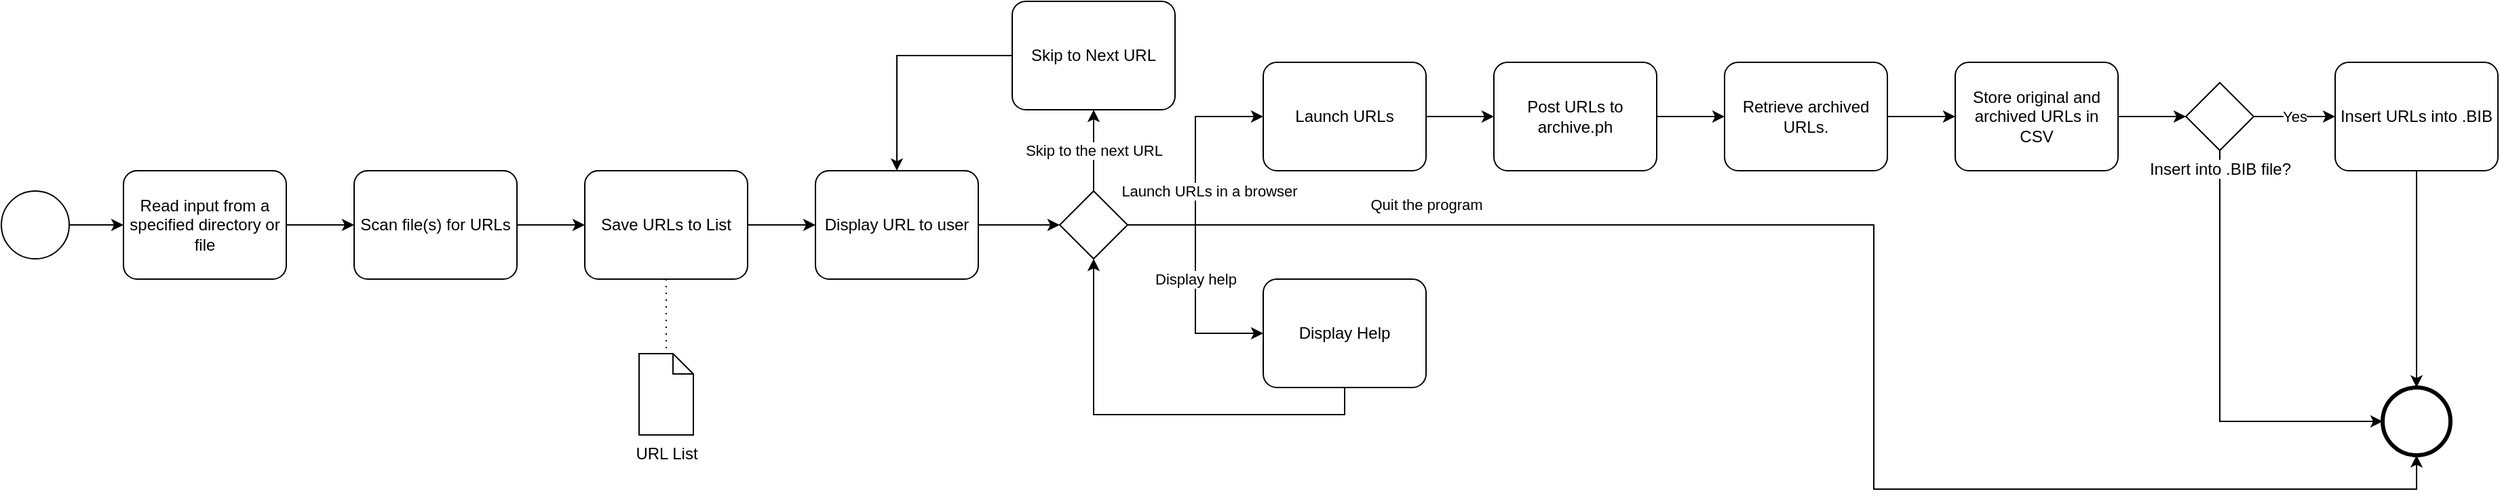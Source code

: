 <mxfile version="22.0.8" type="device" pages="2">
  <diagram name="detailed-straight" id="2a216829-ef6e-dabb-86c1-c78162f3ba2b">
    <mxGraphModel dx="2701" dy="930" grid="1" gridSize="10" guides="1" tooltips="1" connect="1" arrows="1" fold="1" page="1" pageScale="1" pageWidth="850" pageHeight="1100" background="none" math="0" shadow="0">
      <root>
        <mxCell id="0" />
        <mxCell id="1" parent="0" />
        <mxCell id="nNxF-WLNx1MhoD0k2zpD-5" value="" style="points=[[0.145,0.145,0],[0.5,0,0],[0.855,0.145,0],[1,0.5,0],[0.855,0.855,0],[0.5,1,0],[0.145,0.855,0],[0,0.5,0]];shape=mxgraph.bpmn.event;html=1;verticalLabelPosition=bottom;labelBackgroundColor=#ffffff;verticalAlign=top;align=center;perimeter=ellipsePerimeter;outlineConnect=0;aspect=fixed;outline=standard;symbol=general;" vertex="1" parent="1">
          <mxGeometry x="-160" y="280" width="50" height="50" as="geometry" />
        </mxCell>
        <mxCell id="nNxF-WLNx1MhoD0k2zpD-6" value="Read input from a specified directory or file" style="points=[[0.25,0,0],[0.5,0,0],[0.75,0,0],[1,0.25,0],[1,0.5,0],[1,0.75,0],[0.75,1,0],[0.5,1,0],[0.25,1,0],[0,0.75,0],[0,0.5,0],[0,0.25,0]];shape=mxgraph.bpmn.task;whiteSpace=wrap;rectStyle=rounded;size=10;html=1;container=1;expand=0;collapsible=0;taskMarker=abstract;" vertex="1" parent="1">
          <mxGeometry x="-70" y="265" width="120" height="80" as="geometry" />
        </mxCell>
        <mxCell id="nNxF-WLNx1MhoD0k2zpD-7" value="Scan file(s) for URLs" style="points=[[0.25,0,0],[0.5,0,0],[0.75,0,0],[1,0.25,0],[1,0.5,0],[1,0.75,0],[0.75,1,0],[0.5,1,0],[0.25,1,0],[0,0.75,0],[0,0.5,0],[0,0.25,0]];shape=mxgraph.bpmn.task;whiteSpace=wrap;rectStyle=rounded;size=10;html=1;container=1;expand=0;collapsible=0;taskMarker=abstract;" vertex="1" parent="1">
          <mxGeometry x="100" y="265" width="120" height="80" as="geometry" />
        </mxCell>
        <mxCell id="nNxF-WLNx1MhoD0k2zpD-10" value="Quit the program" style="edgeStyle=orthogonalEdgeStyle;rounded=0;orthogonalLoop=1;jettySize=auto;html=1;entryX=0.5;entryY=1;entryDx=0;entryDy=0;entryPerimeter=0;" edge="1" parent="1" source="nNxF-WLNx1MhoD0k2zpD-8" target="nNxF-WLNx1MhoD0k2zpD-16">
          <mxGeometry x="-0.624" y="15" relative="1" as="geometry">
            <mxPoint x="955" y="690" as="targetPoint" />
            <Array as="points">
              <mxPoint x="1220" y="305" />
              <mxPoint x="1220" y="500" />
              <mxPoint x="1620" y="500" />
            </Array>
            <mxPoint as="offset" />
          </mxGeometry>
        </mxCell>
        <mxCell id="nNxF-WLNx1MhoD0k2zpD-11" value="Display help" style="edgeStyle=orthogonalEdgeStyle;rounded=0;orthogonalLoop=1;jettySize=auto;html=1;exitX=1;exitY=0.5;exitDx=0;exitDy=0;exitPerimeter=0;entryX=0;entryY=0.5;entryDx=0;entryDy=0;entryPerimeter=0;" edge="1" parent="1" source="nNxF-WLNx1MhoD0k2zpD-8" target="nNxF-WLNx1MhoD0k2zpD-15">
          <mxGeometry relative="1" as="geometry">
            <mxPoint x="975" y="460" as="targetPoint" />
          </mxGeometry>
        </mxCell>
        <mxCell id="nNxF-WLNx1MhoD0k2zpD-12" value="Launch URLs in a browser" style="edgeStyle=orthogonalEdgeStyle;rounded=0;orthogonalLoop=1;jettySize=auto;html=1;exitX=1;exitY=0.5;exitDx=0;exitDy=0;exitPerimeter=0;entryX=0;entryY=0.5;entryDx=0;entryDy=0;entryPerimeter=0;" edge="1" parent="1" source="nNxF-WLNx1MhoD0k2zpD-8" target="nNxF-WLNx1MhoD0k2zpD-9">
          <mxGeometry x="-0.167" y="-10" relative="1" as="geometry">
            <mxPoint x="1005" y="100" as="targetPoint" />
            <mxPoint as="offset" />
          </mxGeometry>
        </mxCell>
        <mxCell id="nNxF-WLNx1MhoD0k2zpD-13" value="Skip to the next URL" style="edgeStyle=orthogonalEdgeStyle;rounded=0;orthogonalLoop=1;jettySize=auto;html=1;exitX=0.5;exitY=0;exitDx=0;exitDy=0;exitPerimeter=0;entryX=0.5;entryY=1;entryDx=0;entryDy=0;entryPerimeter=0;" edge="1" parent="1" source="nNxF-WLNx1MhoD0k2zpD-8" target="nNxF-WLNx1MhoD0k2zpD-14">
          <mxGeometry relative="1" as="geometry">
            <mxPoint x="975" y="230" as="targetPoint" />
          </mxGeometry>
        </mxCell>
        <mxCell id="nNxF-WLNx1MhoD0k2zpD-8" value="" style="points=[[0.25,0.25,0],[0.5,0,0],[0.75,0.25,0],[1,0.5,0],[0.75,0.75,0],[0.5,1,0],[0.25,0.75,0],[0,0.5,0]];shape=mxgraph.bpmn.gateway2;html=1;verticalLabelPosition=bottom;labelBackgroundColor=#ffffff;verticalAlign=top;align=center;perimeter=rhombusPerimeter;outlineConnect=0;outline=none;symbol=none;" vertex="1" parent="1">
          <mxGeometry x="620" y="280" width="50" height="50" as="geometry" />
        </mxCell>
        <mxCell id="nNxF-WLNx1MhoD0k2zpD-9" value="Launch URLs" style="points=[[0.25,0,0],[0.5,0,0],[0.75,0,0],[1,0.25,0],[1,0.5,0],[1,0.75,0],[0.75,1,0],[0.5,1,0],[0.25,1,0],[0,0.75,0],[0,0.5,0],[0,0.25,0]];shape=mxgraph.bpmn.task;whiteSpace=wrap;rectStyle=rounded;size=10;html=1;container=1;expand=0;collapsible=0;taskMarker=abstract;" vertex="1" parent="1">
          <mxGeometry x="770" y="185" width="120" height="80" as="geometry" />
        </mxCell>
        <mxCell id="nNxF-WLNx1MhoD0k2zpD-14" value="&lt;meta charset=&quot;utf-8&quot;&gt;Skip to Next URL" style="points=[[0.25,0,0],[0.5,0,0],[0.75,0,0],[1,0.25,0],[1,0.5,0],[1,0.75,0],[0.75,1,0],[0.5,1,0],[0.25,1,0],[0,0.75,0],[0,0.5,0],[0,0.25,0]];shape=mxgraph.bpmn.task;whiteSpace=wrap;rectStyle=rounded;size=10;html=1;container=1;expand=0;collapsible=0;taskMarker=abstract;" vertex="1" parent="1">
          <mxGeometry x="585" y="140" width="120" height="80" as="geometry" />
        </mxCell>
        <mxCell id="nNxF-WLNx1MhoD0k2zpD-15" value="&lt;meta charset=&quot;utf-8&quot;&gt;Display Help" style="points=[[0.25,0,0],[0.5,0,0],[0.75,0,0],[1,0.25,0],[1,0.5,0],[1,0.75,0],[0.75,1,0],[0.5,1,0],[0.25,1,0],[0,0.75,0],[0,0.5,0],[0,0.25,0]];shape=mxgraph.bpmn.task;whiteSpace=wrap;rectStyle=rounded;size=10;html=1;container=1;expand=0;collapsible=0;taskMarker=abstract;" vertex="1" parent="1">
          <mxGeometry x="770" y="345" width="120" height="80" as="geometry" />
        </mxCell>
        <mxCell id="nNxF-WLNx1MhoD0k2zpD-16" value="" style="points=[[0.145,0.145,0],[0.5,0,0],[0.855,0.145,0],[1,0.5,0],[0.855,0.855,0],[0.5,1,0],[0.145,0.855,0],[0,0.5,0]];shape=mxgraph.bpmn.event;html=1;verticalLabelPosition=bottom;labelBackgroundColor=#ffffff;verticalAlign=top;align=center;perimeter=ellipsePerimeter;outlineConnect=0;aspect=fixed;outline=end;symbol=terminate2;" vertex="1" parent="1">
          <mxGeometry x="1595" y="425" width="50" height="50" as="geometry" />
        </mxCell>
        <mxCell id="nNxF-WLNx1MhoD0k2zpD-17" value="&lt;meta charset=&quot;utf-8&quot;&gt;Post URLs to archive.ph" style="points=[[0.25,0,0],[0.5,0,0],[0.75,0,0],[1,0.25,0],[1,0.5,0],[1,0.75,0],[0.75,1,0],[0.5,1,0],[0.25,1,0],[0,0.75,0],[0,0.5,0],[0,0.25,0]];shape=mxgraph.bpmn.task;whiteSpace=wrap;rectStyle=rounded;size=10;html=1;container=1;expand=0;collapsible=0;taskMarker=abstract;" vertex="1" parent="1">
          <mxGeometry x="940" y="185" width="120" height="80" as="geometry" />
        </mxCell>
        <mxCell id="nNxF-WLNx1MhoD0k2zpD-18" style="edgeStyle=orthogonalEdgeStyle;rounded=0;orthogonalLoop=1;jettySize=auto;html=1;exitX=1;exitY=0.5;exitDx=0;exitDy=0;exitPerimeter=0;entryX=0;entryY=0.5;entryDx=0;entryDy=0;entryPerimeter=0;" edge="1" parent="1" source="nNxF-WLNx1MhoD0k2zpD-9" target="nNxF-WLNx1MhoD0k2zpD-17">
          <mxGeometry relative="1" as="geometry" />
        </mxCell>
        <mxCell id="nNxF-WLNx1MhoD0k2zpD-19" value="&lt;meta charset=&quot;utf-8&quot;&gt;Retrieve archived URLs." style="points=[[0.25,0,0],[0.5,0,0],[0.75,0,0],[1,0.25,0],[1,0.5,0],[1,0.75,0],[0.75,1,0],[0.5,1,0],[0.25,1,0],[0,0.75,0],[0,0.5,0],[0,0.25,0]];shape=mxgraph.bpmn.task;whiteSpace=wrap;rectStyle=rounded;size=10;html=1;container=1;expand=0;collapsible=0;taskMarker=abstract;" vertex="1" parent="1">
          <mxGeometry x="1110" y="185" width="120" height="80" as="geometry" />
        </mxCell>
        <mxCell id="nNxF-WLNx1MhoD0k2zpD-20" style="edgeStyle=orthogonalEdgeStyle;rounded=0;orthogonalLoop=1;jettySize=auto;html=1;exitX=1;exitY=0.5;exitDx=0;exitDy=0;exitPerimeter=0;entryX=0;entryY=0.5;entryDx=0;entryDy=0;entryPerimeter=0;" edge="1" parent="1" source="nNxF-WLNx1MhoD0k2zpD-17" target="nNxF-WLNx1MhoD0k2zpD-19">
          <mxGeometry relative="1" as="geometry" />
        </mxCell>
        <mxCell id="nNxF-WLNx1MhoD0k2zpD-26" style="edgeStyle=orthogonalEdgeStyle;rounded=0;orthogonalLoop=1;jettySize=auto;html=1;exitX=1;exitY=0.5;exitDx=0;exitDy=0;exitPerimeter=0;" edge="1" parent="1" source="nNxF-WLNx1MhoD0k2zpD-21" target="nNxF-WLNx1MhoD0k2zpD-23">
          <mxGeometry relative="1" as="geometry" />
        </mxCell>
        <mxCell id="nNxF-WLNx1MhoD0k2zpD-21" value="&lt;meta charset=&quot;utf-8&quot;&gt;Store original and archived URLs in CSV" style="points=[[0.25,0,0],[0.5,0,0],[0.75,0,0],[1,0.25,0],[1,0.5,0],[1,0.75,0],[0.75,1,0],[0.5,1,0],[0.25,1,0],[0,0.75,0],[0,0.5,0],[0,0.25,0]];shape=mxgraph.bpmn.task;whiteSpace=wrap;rectStyle=rounded;size=10;html=1;container=1;expand=0;collapsible=0;taskMarker=abstract;" vertex="1" parent="1">
          <mxGeometry x="1280" y="185" width="120" height="80" as="geometry" />
        </mxCell>
        <mxCell id="nNxF-WLNx1MhoD0k2zpD-22" style="edgeStyle=orthogonalEdgeStyle;rounded=0;orthogonalLoop=1;jettySize=auto;html=1;exitX=1;exitY=0.5;exitDx=0;exitDy=0;exitPerimeter=0;entryX=0;entryY=0.5;entryDx=0;entryDy=0;entryPerimeter=0;" edge="1" parent="1" source="nNxF-WLNx1MhoD0k2zpD-19" target="nNxF-WLNx1MhoD0k2zpD-21">
          <mxGeometry relative="1" as="geometry" />
        </mxCell>
        <mxCell id="nNxF-WLNx1MhoD0k2zpD-27" style="edgeStyle=orthogonalEdgeStyle;rounded=0;orthogonalLoop=1;jettySize=auto;html=1;exitX=0.5;exitY=1;exitDx=0;exitDy=0;exitPerimeter=0;entryX=0;entryY=0.5;entryDx=0;entryDy=0;entryPerimeter=0;" edge="1" parent="1" source="nNxF-WLNx1MhoD0k2zpD-23" target="nNxF-WLNx1MhoD0k2zpD-16">
          <mxGeometry relative="1" as="geometry" />
        </mxCell>
        <mxCell id="nNxF-WLNx1MhoD0k2zpD-23" value="&lt;meta charset=&quot;utf-8&quot;&gt;Insert into .BIB file?" style="points=[[0.25,0.25,0],[0.5,0,0],[0.75,0.25,0],[1,0.5,0],[0.75,0.75,0],[0.5,1,0],[0.25,0.75,0],[0,0.5,0]];shape=mxgraph.bpmn.gateway2;html=1;verticalLabelPosition=bottom;labelBackgroundColor=#ffffff;verticalAlign=top;align=center;perimeter=rhombusPerimeter;outlineConnect=0;outline=none;symbol=none;" vertex="1" parent="1">
          <mxGeometry x="1450" y="200" width="50" height="50" as="geometry" />
        </mxCell>
        <mxCell id="nNxF-WLNx1MhoD0k2zpD-24" value="&lt;meta charset=&quot;utf-8&quot;&gt;Insert URLs into .BIB" style="points=[[0.25,0,0],[0.5,0,0],[0.75,0,0],[1,0.25,0],[1,0.5,0],[1,0.75,0],[0.75,1,0],[0.5,1,0],[0.25,1,0],[0,0.75,0],[0,0.5,0],[0,0.25,0]];shape=mxgraph.bpmn.task;whiteSpace=wrap;rectStyle=rounded;size=10;html=1;container=1;expand=0;collapsible=0;taskMarker=abstract;" vertex="1" parent="1">
          <mxGeometry x="1560" y="185" width="120" height="80" as="geometry" />
        </mxCell>
        <mxCell id="nNxF-WLNx1MhoD0k2zpD-25" value="Yes" style="edgeStyle=orthogonalEdgeStyle;rounded=0;orthogonalLoop=1;jettySize=auto;html=1;exitX=1;exitY=0.5;exitDx=0;exitDy=0;exitPerimeter=0;entryX=0;entryY=0.5;entryDx=0;entryDy=0;entryPerimeter=0;" edge="1" parent="1" source="nNxF-WLNx1MhoD0k2zpD-23" target="nNxF-WLNx1MhoD0k2zpD-24">
          <mxGeometry relative="1" as="geometry" />
        </mxCell>
        <mxCell id="nNxF-WLNx1MhoD0k2zpD-28" style="edgeStyle=orthogonalEdgeStyle;rounded=0;orthogonalLoop=1;jettySize=auto;html=1;exitX=0.5;exitY=1;exitDx=0;exitDy=0;exitPerimeter=0;entryX=0.5;entryY=0;entryDx=0;entryDy=0;entryPerimeter=0;" edge="1" parent="1" source="nNxF-WLNx1MhoD0k2zpD-24" target="nNxF-WLNx1MhoD0k2zpD-16">
          <mxGeometry relative="1" as="geometry" />
        </mxCell>
        <mxCell id="nNxF-WLNx1MhoD0k2zpD-29" style="edgeStyle=orthogonalEdgeStyle;rounded=0;orthogonalLoop=1;jettySize=auto;html=1;exitX=0;exitY=0.5;exitDx=0;exitDy=0;exitPerimeter=0;entryX=0.5;entryY=0;entryDx=0;entryDy=0;entryPerimeter=0;" edge="1" parent="1" source="nNxF-WLNx1MhoD0k2zpD-14" target="nNxF-WLNx1MhoD0k2zpD-39">
          <mxGeometry relative="1" as="geometry" />
        </mxCell>
        <mxCell id="nNxF-WLNx1MhoD0k2zpD-31" style="edgeStyle=orthogonalEdgeStyle;rounded=0;orthogonalLoop=1;jettySize=auto;html=1;exitX=1;exitY=0.5;exitDx=0;exitDy=0;exitPerimeter=0;entryX=0;entryY=0.5;entryDx=0;entryDy=0;entryPerimeter=0;" edge="1" parent="1" source="nNxF-WLNx1MhoD0k2zpD-5" target="nNxF-WLNx1MhoD0k2zpD-6">
          <mxGeometry relative="1" as="geometry" />
        </mxCell>
        <mxCell id="nNxF-WLNx1MhoD0k2zpD-32" style="edgeStyle=orthogonalEdgeStyle;rounded=0;orthogonalLoop=1;jettySize=auto;html=1;exitX=1;exitY=0.5;exitDx=0;exitDy=0;exitPerimeter=0;entryX=0;entryY=0.5;entryDx=0;entryDy=0;entryPerimeter=0;" edge="1" parent="1" source="nNxF-WLNx1MhoD0k2zpD-6" target="nNxF-WLNx1MhoD0k2zpD-7">
          <mxGeometry relative="1" as="geometry" />
        </mxCell>
        <mxCell id="nNxF-WLNx1MhoD0k2zpD-33" style="edgeStyle=orthogonalEdgeStyle;rounded=0;orthogonalLoop=1;jettySize=auto;html=1;exitX=1;exitY=0.5;exitDx=0;exitDy=0;exitPerimeter=0;entryX=0;entryY=0.5;entryDx=0;entryDy=0;entryPerimeter=0;" edge="1" parent="1" source="nNxF-WLNx1MhoD0k2zpD-39" target="nNxF-WLNx1MhoD0k2zpD-8">
          <mxGeometry relative="1" as="geometry">
            <mxPoint x="665" y="490" as="sourcePoint" />
          </mxGeometry>
        </mxCell>
        <mxCell id="nNxF-WLNx1MhoD0k2zpD-35" value="&lt;meta charset=&quot;utf-8&quot;&gt;URL List" style="shape=mxgraph.bpmn.data;labelPosition=center;verticalLabelPosition=bottom;align=center;verticalAlign=top;size=15;html=1;" vertex="1" parent="1">
          <mxGeometry x="310" y="400" width="40" height="60" as="geometry" />
        </mxCell>
        <mxCell id="nNxF-WLNx1MhoD0k2zpD-37" value="" style="edgeStyle=orthogonalEdgeStyle;rounded=0;orthogonalLoop=1;jettySize=auto;html=1;exitX=1;exitY=0.5;exitDx=0;exitDy=0;exitPerimeter=0;entryX=0;entryY=0.5;entryDx=0;entryDy=0;entryPerimeter=0;" edge="1" parent="1" source="nNxF-WLNx1MhoD0k2zpD-7" target="nNxF-WLNx1MhoD0k2zpD-36">
          <mxGeometry relative="1" as="geometry">
            <mxPoint x="310" y="310" as="sourcePoint" />
            <mxPoint x="670" y="305" as="targetPoint" />
          </mxGeometry>
        </mxCell>
        <mxCell id="nNxF-WLNx1MhoD0k2zpD-36" value="&lt;meta charset=&quot;utf-8&quot;&gt;Save URLs to List" style="points=[[0.25,0,0],[0.5,0,0],[0.75,0,0],[1,0.25,0],[1,0.5,0],[1,0.75,0],[0.75,1,0],[0.5,1,0],[0.25,1,0],[0,0.75,0],[0,0.5,0],[0,0.25,0]];shape=mxgraph.bpmn.task;whiteSpace=wrap;rectStyle=rounded;size=10;html=1;container=1;expand=0;collapsible=0;taskMarker=abstract;" vertex="1" parent="1">
          <mxGeometry x="270" y="265" width="120" height="80" as="geometry" />
        </mxCell>
        <mxCell id="nNxF-WLNx1MhoD0k2zpD-38" value="" style="edgeStyle=elbowEdgeStyle;fontSize=12;html=1;endFill=0;startFill=0;endSize=6;startSize=6;dashed=1;dashPattern=1 4;endArrow=none;startArrow=none;rounded=0;exitX=0.5;exitY=1;exitDx=0;exitDy=0;exitPerimeter=0;" edge="1" parent="1" source="nNxF-WLNx1MhoD0k2zpD-36" target="nNxF-WLNx1MhoD0k2zpD-35">
          <mxGeometry width="160" relative="1" as="geometry">
            <mxPoint x="370" y="440" as="sourcePoint" />
            <mxPoint x="530" y="440" as="targetPoint" />
          </mxGeometry>
        </mxCell>
        <mxCell id="nNxF-WLNx1MhoD0k2zpD-40" value="" style="edgeStyle=orthogonalEdgeStyle;rounded=0;orthogonalLoop=1;jettySize=auto;html=1;exitX=1;exitY=0.5;exitDx=0;exitDy=0;exitPerimeter=0;entryX=0;entryY=0.5;entryDx=0;entryDy=0;entryPerimeter=0;" edge="1" parent="1" source="nNxF-WLNx1MhoD0k2zpD-36" target="nNxF-WLNx1MhoD0k2zpD-39">
          <mxGeometry relative="1" as="geometry">
            <mxPoint x="390" y="305" as="sourcePoint" />
            <mxPoint x="450" y="305" as="targetPoint" />
          </mxGeometry>
        </mxCell>
        <mxCell id="nNxF-WLNx1MhoD0k2zpD-39" value="Display URL to user" style="points=[[0.25,0,0],[0.5,0,0],[0.75,0,0],[1,0.25,0],[1,0.5,0],[1,0.75,0],[0.75,1,0],[0.5,1,0],[0.25,1,0],[0,0.75,0],[0,0.5,0],[0,0.25,0]];shape=mxgraph.bpmn.task;whiteSpace=wrap;rectStyle=rounded;size=10;html=1;container=1;expand=0;collapsible=0;taskMarker=abstract;" vertex="1" parent="1">
          <mxGeometry x="440" y="265" width="120" height="80" as="geometry" />
        </mxCell>
        <mxCell id="nNxF-WLNx1MhoD0k2zpD-42" style="edgeStyle=orthogonalEdgeStyle;rounded=0;orthogonalLoop=1;jettySize=auto;html=1;exitX=0.5;exitY=1;exitDx=0;exitDy=0;exitPerimeter=0;entryX=0.5;entryY=1;entryDx=0;entryDy=0;entryPerimeter=0;" edge="1" parent="1" source="nNxF-WLNx1MhoD0k2zpD-15" target="nNxF-WLNx1MhoD0k2zpD-8">
          <mxGeometry relative="1" as="geometry" />
        </mxCell>
      </root>
    </mxGraphModel>
  </diagram>
  <diagram id="GmtVHoaesf2c8vPWMz9b" name="detailed_curved">
    <mxGraphModel dx="1857" dy="1128" grid="1" gridSize="10" guides="1" tooltips="1" connect="1" arrows="1" fold="1" page="1" pageScale="1" pageWidth="827" pageHeight="1169" math="0" shadow="0">
      <root>
        <mxCell id="0" />
        <mxCell id="1" parent="0" />
        <mxCell id="5TtPifL324ht-J7ssvI7-1" value="" style="points=[[0.145,0.145,0],[0.5,0,0],[0.855,0.145,0],[1,0.5,0],[0.855,0.855,0],[0.5,1,0],[0.145,0.855,0],[0,0.5,0]];shape=mxgraph.bpmn.event;html=1;verticalLabelPosition=bottom;labelBackgroundColor=#ffffff;verticalAlign=top;align=center;perimeter=ellipsePerimeter;outlineConnect=0;aspect=fixed;outline=standard;symbol=general;" vertex="1" parent="1">
          <mxGeometry x="-160" y="280" width="50" height="50" as="geometry" />
        </mxCell>
        <mxCell id="5TtPifL324ht-J7ssvI7-2" value="Read input from a specified directory or file" style="points=[[0.25,0,0],[0.5,0,0],[0.75,0,0],[1,0.25,0],[1,0.5,0],[1,0.75,0],[0.75,1,0],[0.5,1,0],[0.25,1,0],[0,0.75,0],[0,0.5,0],[0,0.25,0]];shape=mxgraph.bpmn.task;whiteSpace=wrap;rectStyle=rounded;size=10;html=1;container=1;expand=0;collapsible=0;taskMarker=abstract;" vertex="1" parent="1">
          <mxGeometry x="-70" y="265" width="120" height="80" as="geometry" />
        </mxCell>
        <mxCell id="5TtPifL324ht-J7ssvI7-3" value="Scan file(s) for URLs" style="points=[[0.25,0,0],[0.5,0,0],[0.75,0,0],[1,0.25,0],[1,0.5,0],[1,0.75,0],[0.75,1,0],[0.5,1,0],[0.25,1,0],[0,0.75,0],[0,0.5,0],[0,0.25,0]];shape=mxgraph.bpmn.task;whiteSpace=wrap;rectStyle=rounded;size=10;html=1;container=1;expand=0;collapsible=0;taskMarker=abstract;" vertex="1" parent="1">
          <mxGeometry x="-70" y="400" width="120" height="80" as="geometry" />
        </mxCell>
        <mxCell id="5TtPifL324ht-J7ssvI7-4" value="Quit the program" style="edgeStyle=orthogonalEdgeStyle;rounded=0;orthogonalLoop=1;jettySize=auto;html=1;entryX=0.5;entryY=1;entryDx=0;entryDy=0;entryPerimeter=0;exitX=0.75;exitY=0.75;exitDx=0;exitDy=0;exitPerimeter=0;" edge="1" parent="1" source="5TtPifL324ht-J7ssvI7-8" target="5TtPifL324ht-J7ssvI7-12">
          <mxGeometry x="-0.535" y="10" relative="1" as="geometry">
            <mxPoint x="955" y="690" as="targetPoint" />
            <Array as="points">
              <mxPoint x="367" y="380" />
              <mxPoint x="1140" y="380" />
            </Array>
            <mxPoint as="offset" />
          </mxGeometry>
        </mxCell>
        <mxCell id="5TtPifL324ht-J7ssvI7-5" value="Display help" style="edgeStyle=orthogonalEdgeStyle;rounded=0;orthogonalLoop=1;jettySize=auto;html=1;exitX=1;exitY=0.5;exitDx=0;exitDy=0;exitPerimeter=0;entryX=1;entryY=0.5;entryDx=0;entryDy=0;entryPerimeter=0;" edge="1" parent="1" source="5TtPifL324ht-J7ssvI7-8" target="5TtPifL324ht-J7ssvI7-11">
          <mxGeometry x="-0.238" relative="1" as="geometry">
            <mxPoint x="975" y="460" as="targetPoint" />
            <mxPoint as="offset" />
          </mxGeometry>
        </mxCell>
        <mxCell id="5TtPifL324ht-J7ssvI7-6" value="Launch URLs in a browser" style="edgeStyle=orthogonalEdgeStyle;rounded=0;orthogonalLoop=1;jettySize=auto;html=1;exitX=1;exitY=0.5;exitDx=0;exitDy=0;exitPerimeter=0;entryX=0;entryY=0.5;entryDx=0;entryDy=0;entryPerimeter=0;" edge="1" parent="1" source="5TtPifL324ht-J7ssvI7-8" target="5TtPifL324ht-J7ssvI7-9">
          <mxGeometry x="-0.262" relative="1" as="geometry">
            <mxPoint x="1005" y="100" as="targetPoint" />
            <mxPoint y="1" as="offset" />
          </mxGeometry>
        </mxCell>
        <mxCell id="5TtPifL324ht-J7ssvI7-7" value="Skip to the next URL" style="edgeStyle=orthogonalEdgeStyle;rounded=0;orthogonalLoop=1;jettySize=auto;html=1;exitX=0.5;exitY=0;exitDx=0;exitDy=0;exitPerimeter=0;entryX=0.5;entryY=1;entryDx=0;entryDy=0;entryPerimeter=0;" edge="1" parent="1" source="5TtPifL324ht-J7ssvI7-8" target="5TtPifL324ht-J7ssvI7-10">
          <mxGeometry relative="1" as="geometry">
            <mxPoint x="975" y="230" as="targetPoint" />
          </mxGeometry>
        </mxCell>
        <mxCell id="5TtPifL324ht-J7ssvI7-8" value="" style="points=[[0.25,0.25,0],[0.5,0,0],[0.75,0.25,0],[1,0.5,0],[0.75,0.75,0],[0.5,1,0],[0.25,0.75,0],[0,0.5,0]];shape=mxgraph.bpmn.gateway2;html=1;verticalLabelPosition=bottom;labelBackgroundColor=#ffffff;verticalAlign=top;align=center;perimeter=rhombusPerimeter;outlineConnect=0;outline=none;symbol=none;" vertex="1" parent="1">
          <mxGeometry x="329" y="280" width="50" height="50" as="geometry" />
        </mxCell>
        <mxCell id="5TtPifL324ht-J7ssvI7-9" value="Launch URLs" style="points=[[0.25,0,0],[0.5,0,0],[0.75,0,0],[1,0.25,0],[1,0.5,0],[1,0.75,0],[0.75,1,0],[0.5,1,0],[0.25,1,0],[0,0.75,0],[0,0.5,0],[0,0.25,0]];shape=mxgraph.bpmn.task;whiteSpace=wrap;rectStyle=rounded;size=10;html=1;container=1;expand=0;collapsible=0;taskMarker=abstract;" vertex="1" parent="1">
          <mxGeometry x="540" y="140" width="120" height="80" as="geometry" />
        </mxCell>
        <mxCell id="5TtPifL324ht-J7ssvI7-10" value="&lt;meta charset=&quot;utf-8&quot;&gt;Skip to Next URL" style="points=[[0.25,0,0],[0.5,0,0],[0.75,0,0],[1,0.25,0],[1,0.5,0],[1,0.75,0],[0.75,1,0],[0.5,1,0],[0.25,1,0],[0,0.75,0],[0,0.5,0],[0,0.25,0]];shape=mxgraph.bpmn.task;whiteSpace=wrap;rectStyle=rounded;size=10;html=1;container=1;expand=0;collapsible=0;taskMarker=abstract;" vertex="1" parent="1">
          <mxGeometry x="294" y="140" width="120" height="80" as="geometry" />
        </mxCell>
        <mxCell id="5TtPifL324ht-J7ssvI7-11" value="&lt;meta charset=&quot;utf-8&quot;&gt;Display Help" style="points=[[0.25,0,0],[0.5,0,0],[0.75,0,0],[1,0.25,0],[1,0.5,0],[1,0.75,0],[0.75,1,0],[0.5,1,0],[0.25,1,0],[0,0.75,0],[0,0.5,0],[0,0.25,0]];shape=mxgraph.bpmn.task;whiteSpace=wrap;rectStyle=rounded;size=10;html=1;container=1;expand=0;collapsible=0;taskMarker=abstract;" vertex="1" parent="1">
          <mxGeometry x="294" y="400" width="120" height="80" as="geometry" />
        </mxCell>
        <mxCell id="5TtPifL324ht-J7ssvI7-12" value="" style="points=[[0.145,0.145,0],[0.5,0,0],[0.855,0.145,0],[1,0.5,0],[0.855,0.855,0],[0.5,1,0],[0.145,0.855,0],[0,0.5,0]];shape=mxgraph.bpmn.event;html=1;verticalLabelPosition=bottom;labelBackgroundColor=#ffffff;verticalAlign=top;align=center;perimeter=ellipsePerimeter;outlineConnect=0;aspect=fixed;outline=end;symbol=terminate2;" vertex="1" parent="1">
          <mxGeometry x="1115" y="280" width="50" height="50" as="geometry" />
        </mxCell>
        <mxCell id="5TtPifL324ht-J7ssvI7-13" value="&lt;meta charset=&quot;utf-8&quot;&gt;Post URLs to archive.ph" style="points=[[0.25,0,0],[0.5,0,0],[0.75,0,0],[1,0.25,0],[1,0.5,0],[1,0.75,0],[0.75,1,0],[0.5,1,0],[0.25,1,0],[0,0.75,0],[0,0.5,0],[0,0.25,0]];shape=mxgraph.bpmn.task;whiteSpace=wrap;rectStyle=rounded;size=10;html=1;container=1;expand=0;collapsible=0;taskMarker=abstract;" vertex="1" parent="1">
          <mxGeometry x="540" y="265" width="120" height="80" as="geometry" />
        </mxCell>
        <mxCell id="5TtPifL324ht-J7ssvI7-14" style="edgeStyle=orthogonalEdgeStyle;rounded=0;orthogonalLoop=1;jettySize=auto;html=1;" edge="1" parent="1" source="5TtPifL324ht-J7ssvI7-9" target="5TtPifL324ht-J7ssvI7-13">
          <mxGeometry relative="1" as="geometry" />
        </mxCell>
        <mxCell id="5TtPifL324ht-J7ssvI7-15" value="&lt;meta charset=&quot;utf-8&quot;&gt;Retrieve archived URLs." style="points=[[0.25,0,0],[0.5,0,0],[0.75,0,0],[1,0.25,0],[1,0.5,0],[1,0.75,0],[0.75,1,0],[0.5,1,0],[0.25,1,0],[0,0.75,0],[0,0.5,0],[0,0.25,0]];shape=mxgraph.bpmn.task;whiteSpace=wrap;rectStyle=rounded;size=10;html=1;container=1;expand=0;collapsible=0;taskMarker=abstract;" vertex="1" parent="1">
          <mxGeometry x="720" y="265" width="120" height="80" as="geometry" />
        </mxCell>
        <mxCell id="5TtPifL324ht-J7ssvI7-16" style="edgeStyle=orthogonalEdgeStyle;rounded=0;orthogonalLoop=1;jettySize=auto;html=1;exitX=1;exitY=0.5;exitDx=0;exitDy=0;exitPerimeter=0;entryX=0;entryY=0.5;entryDx=0;entryDy=0;entryPerimeter=0;" edge="1" parent="1" source="5TtPifL324ht-J7ssvI7-13" target="5TtPifL324ht-J7ssvI7-15">
          <mxGeometry relative="1" as="geometry" />
        </mxCell>
        <mxCell id="5TtPifL324ht-J7ssvI7-17" style="edgeStyle=orthogonalEdgeStyle;rounded=0;orthogonalLoop=1;jettySize=auto;html=1;exitX=1;exitY=0.5;exitDx=0;exitDy=0;exitPerimeter=0;" edge="1" parent="1" source="5TtPifL324ht-J7ssvI7-18" target="5TtPifL324ht-J7ssvI7-21">
          <mxGeometry relative="1" as="geometry" />
        </mxCell>
        <mxCell id="5TtPifL324ht-J7ssvI7-18" value="&lt;meta charset=&quot;utf-8&quot;&gt;Store original and archived URLs in CSV" style="points=[[0.25,0,0],[0.5,0,0],[0.75,0,0],[1,0.25,0],[1,0.5,0],[1,0.75,0],[0.75,1,0],[0.5,1,0],[0.25,1,0],[0,0.75,0],[0,0.5,0],[0,0.25,0]];shape=mxgraph.bpmn.task;whiteSpace=wrap;rectStyle=rounded;size=10;html=1;container=1;expand=0;collapsible=0;taskMarker=abstract;" vertex="1" parent="1">
          <mxGeometry x="720" y="140" width="120" height="80" as="geometry" />
        </mxCell>
        <mxCell id="5TtPifL324ht-J7ssvI7-19" style="edgeStyle=orthogonalEdgeStyle;rounded=0;orthogonalLoop=1;jettySize=auto;html=1;" edge="1" parent="1" source="5TtPifL324ht-J7ssvI7-15" target="5TtPifL324ht-J7ssvI7-18">
          <mxGeometry relative="1" as="geometry" />
        </mxCell>
        <mxCell id="5TtPifL324ht-J7ssvI7-20" style="edgeStyle=orthogonalEdgeStyle;rounded=0;orthogonalLoop=1;jettySize=auto;html=1;exitX=0.5;exitY=1;exitDx=0;exitDy=0;exitPerimeter=0;entryX=0;entryY=0.5;entryDx=0;entryDy=0;entryPerimeter=0;" edge="1" parent="1" source="5TtPifL324ht-J7ssvI7-21" target="5TtPifL324ht-J7ssvI7-12">
          <mxGeometry relative="1" as="geometry" />
        </mxCell>
        <mxCell id="5TtPifL324ht-J7ssvI7-21" value="&lt;meta charset=&quot;utf-8&quot;&gt;Insert into .BIB file?" style="points=[[0.25,0.25,0],[0.5,0,0],[0.75,0.25,0],[1,0.5,0],[0.75,0.75,0],[0.5,1,0],[0.25,0.75,0],[0,0.5,0]];shape=mxgraph.bpmn.gateway2;html=1;verticalLabelPosition=bottom;labelBackgroundColor=#ffffff;verticalAlign=top;align=center;perimeter=rhombusPerimeter;outlineConnect=0;outline=none;symbol=none;" vertex="1" parent="1">
          <mxGeometry x="940" y="155" width="50" height="50" as="geometry" />
        </mxCell>
        <mxCell id="5TtPifL324ht-J7ssvI7-22" value="&lt;meta charset=&quot;utf-8&quot;&gt;Insert URLs into .BIB" style="points=[[0.25,0,0],[0.5,0,0],[0.75,0,0],[1,0.25,0],[1,0.5,0],[1,0.75,0],[0.75,1,0],[0.5,1,0],[0.25,1,0],[0,0.75,0],[0,0.5,0],[0,0.25,0]];shape=mxgraph.bpmn.task;whiteSpace=wrap;rectStyle=rounded;size=10;html=1;container=1;expand=0;collapsible=0;taskMarker=abstract;" vertex="1" parent="1">
          <mxGeometry x="1080" y="140" width="120" height="80" as="geometry" />
        </mxCell>
        <mxCell id="5TtPifL324ht-J7ssvI7-23" value="Yes" style="edgeStyle=orthogonalEdgeStyle;rounded=0;orthogonalLoop=1;jettySize=auto;html=1;exitX=1;exitY=0.5;exitDx=0;exitDy=0;exitPerimeter=0;entryX=0;entryY=0.5;entryDx=0;entryDy=0;entryPerimeter=0;" edge="1" parent="1" source="5TtPifL324ht-J7ssvI7-21" target="5TtPifL324ht-J7ssvI7-22">
          <mxGeometry relative="1" as="geometry" />
        </mxCell>
        <mxCell id="5TtPifL324ht-J7ssvI7-24" style="edgeStyle=orthogonalEdgeStyle;rounded=0;orthogonalLoop=1;jettySize=auto;html=1;exitX=0.5;exitY=1;exitDx=0;exitDy=0;exitPerimeter=0;entryX=0.5;entryY=0;entryDx=0;entryDy=0;entryPerimeter=0;" edge="1" parent="1" source="5TtPifL324ht-J7ssvI7-22" target="5TtPifL324ht-J7ssvI7-12">
          <mxGeometry relative="1" as="geometry" />
        </mxCell>
        <mxCell id="5TtPifL324ht-J7ssvI7-25" style="edgeStyle=orthogonalEdgeStyle;rounded=0;orthogonalLoop=1;jettySize=auto;html=1;exitX=0;exitY=0.5;exitDx=0;exitDy=0;exitPerimeter=0;entryX=0.5;entryY=0;entryDx=0;entryDy=0;entryPerimeter=0;" edge="1" parent="1" source="5TtPifL324ht-J7ssvI7-10" target="5TtPifL324ht-J7ssvI7-34">
          <mxGeometry relative="1" as="geometry" />
        </mxCell>
        <mxCell id="5TtPifL324ht-J7ssvI7-26" style="edgeStyle=orthogonalEdgeStyle;rounded=0;orthogonalLoop=1;jettySize=auto;html=1;exitX=1;exitY=0.5;exitDx=0;exitDy=0;exitPerimeter=0;entryX=0;entryY=0.5;entryDx=0;entryDy=0;entryPerimeter=0;" edge="1" parent="1" source="5TtPifL324ht-J7ssvI7-1" target="5TtPifL324ht-J7ssvI7-2">
          <mxGeometry relative="1" as="geometry" />
        </mxCell>
        <mxCell id="5TtPifL324ht-J7ssvI7-27" style="edgeStyle=orthogonalEdgeStyle;rounded=0;orthogonalLoop=1;jettySize=auto;html=1;" edge="1" parent="1" source="5TtPifL324ht-J7ssvI7-2" target="5TtPifL324ht-J7ssvI7-3">
          <mxGeometry relative="1" as="geometry" />
        </mxCell>
        <mxCell id="5TtPifL324ht-J7ssvI7-28" style="edgeStyle=orthogonalEdgeStyle;rounded=0;orthogonalLoop=1;jettySize=auto;html=1;exitX=1;exitY=0.5;exitDx=0;exitDy=0;exitPerimeter=0;entryX=0;entryY=0.5;entryDx=0;entryDy=0;entryPerimeter=0;" edge="1" parent="1" source="5TtPifL324ht-J7ssvI7-34" target="5TtPifL324ht-J7ssvI7-8">
          <mxGeometry relative="1" as="geometry">
            <mxPoint x="665" y="490" as="sourcePoint" />
          </mxGeometry>
        </mxCell>
        <mxCell id="5TtPifL324ht-J7ssvI7-29" value="&lt;meta charset=&quot;utf-8&quot;&gt;URL List" style="shape=mxgraph.bpmn.data;labelPosition=center;verticalLabelPosition=bottom;align=center;verticalAlign=top;size=15;html=1;" vertex="1" parent="1">
          <mxGeometry x="150" y="525" width="40" height="60" as="geometry" />
        </mxCell>
        <mxCell id="5TtPifL324ht-J7ssvI7-30" value="" style="edgeStyle=orthogonalEdgeStyle;rounded=0;orthogonalLoop=1;jettySize=auto;html=1;exitX=1;exitY=0.5;exitDx=0;exitDy=0;exitPerimeter=0;entryX=0;entryY=0.5;entryDx=0;entryDy=0;entryPerimeter=0;" edge="1" parent="1" source="5TtPifL324ht-J7ssvI7-3" target="5TtPifL324ht-J7ssvI7-31">
          <mxGeometry relative="1" as="geometry">
            <mxPoint x="310" y="310" as="sourcePoint" />
            <mxPoint x="670" y="305" as="targetPoint" />
          </mxGeometry>
        </mxCell>
        <mxCell id="5TtPifL324ht-J7ssvI7-31" value="&lt;meta charset=&quot;utf-8&quot;&gt;Save URLs to List" style="points=[[0.25,0,0],[0.5,0,0],[0.75,0,0],[1,0.25,0],[1,0.5,0],[1,0.75,0],[0.75,1,0],[0.5,1,0],[0.25,1,0],[0,0.75,0],[0,0.5,0],[0,0.25,0]];shape=mxgraph.bpmn.task;whiteSpace=wrap;rectStyle=rounded;size=10;html=1;container=1;expand=0;collapsible=0;taskMarker=abstract;" vertex="1" parent="1">
          <mxGeometry x="110" y="400" width="120" height="80" as="geometry" />
        </mxCell>
        <mxCell id="5TtPifL324ht-J7ssvI7-32" value="" style="edgeStyle=elbowEdgeStyle;fontSize=12;html=1;endFill=0;startFill=0;endSize=6;startSize=6;dashed=1;dashPattern=1 4;endArrow=none;startArrow=none;rounded=0;exitX=0.5;exitY=1;exitDx=0;exitDy=0;exitPerimeter=0;" edge="1" parent="1" source="5TtPifL324ht-J7ssvI7-31" target="5TtPifL324ht-J7ssvI7-29">
          <mxGeometry width="160" relative="1" as="geometry">
            <mxPoint x="370" y="440" as="sourcePoint" />
            <mxPoint x="530" y="440" as="targetPoint" />
          </mxGeometry>
        </mxCell>
        <mxCell id="5TtPifL324ht-J7ssvI7-33" value="" style="edgeStyle=orthogonalEdgeStyle;rounded=0;orthogonalLoop=1;jettySize=auto;html=1;" edge="1" parent="1" source="5TtPifL324ht-J7ssvI7-31" target="5TtPifL324ht-J7ssvI7-34">
          <mxGeometry relative="1" as="geometry">
            <mxPoint x="390" y="305" as="sourcePoint" />
            <mxPoint x="450" y="305" as="targetPoint" />
          </mxGeometry>
        </mxCell>
        <mxCell id="5TtPifL324ht-J7ssvI7-34" value="Display URL to user" style="points=[[0.25,0,0],[0.5,0,0],[0.75,0,0],[1,0.25,0],[1,0.5,0],[1,0.75,0],[0.75,1,0],[0.5,1,0],[0.25,1,0],[0,0.75,0],[0,0.5,0],[0,0.25,0]];shape=mxgraph.bpmn.task;whiteSpace=wrap;rectStyle=rounded;size=10;html=1;container=1;expand=0;collapsible=0;taskMarker=abstract;" vertex="1" parent="1">
          <mxGeometry x="110" y="265" width="120" height="80" as="geometry" />
        </mxCell>
        <mxCell id="5TtPifL324ht-J7ssvI7-35" style="edgeStyle=orthogonalEdgeStyle;rounded=0;orthogonalLoop=1;jettySize=auto;html=1;entryX=0.5;entryY=1;entryDx=0;entryDy=0;entryPerimeter=0;" edge="1" parent="1" source="5TtPifL324ht-J7ssvI7-11" target="5TtPifL324ht-J7ssvI7-8">
          <mxGeometry relative="1" as="geometry" />
        </mxCell>
      </root>
    </mxGraphModel>
  </diagram>
</mxfile>

